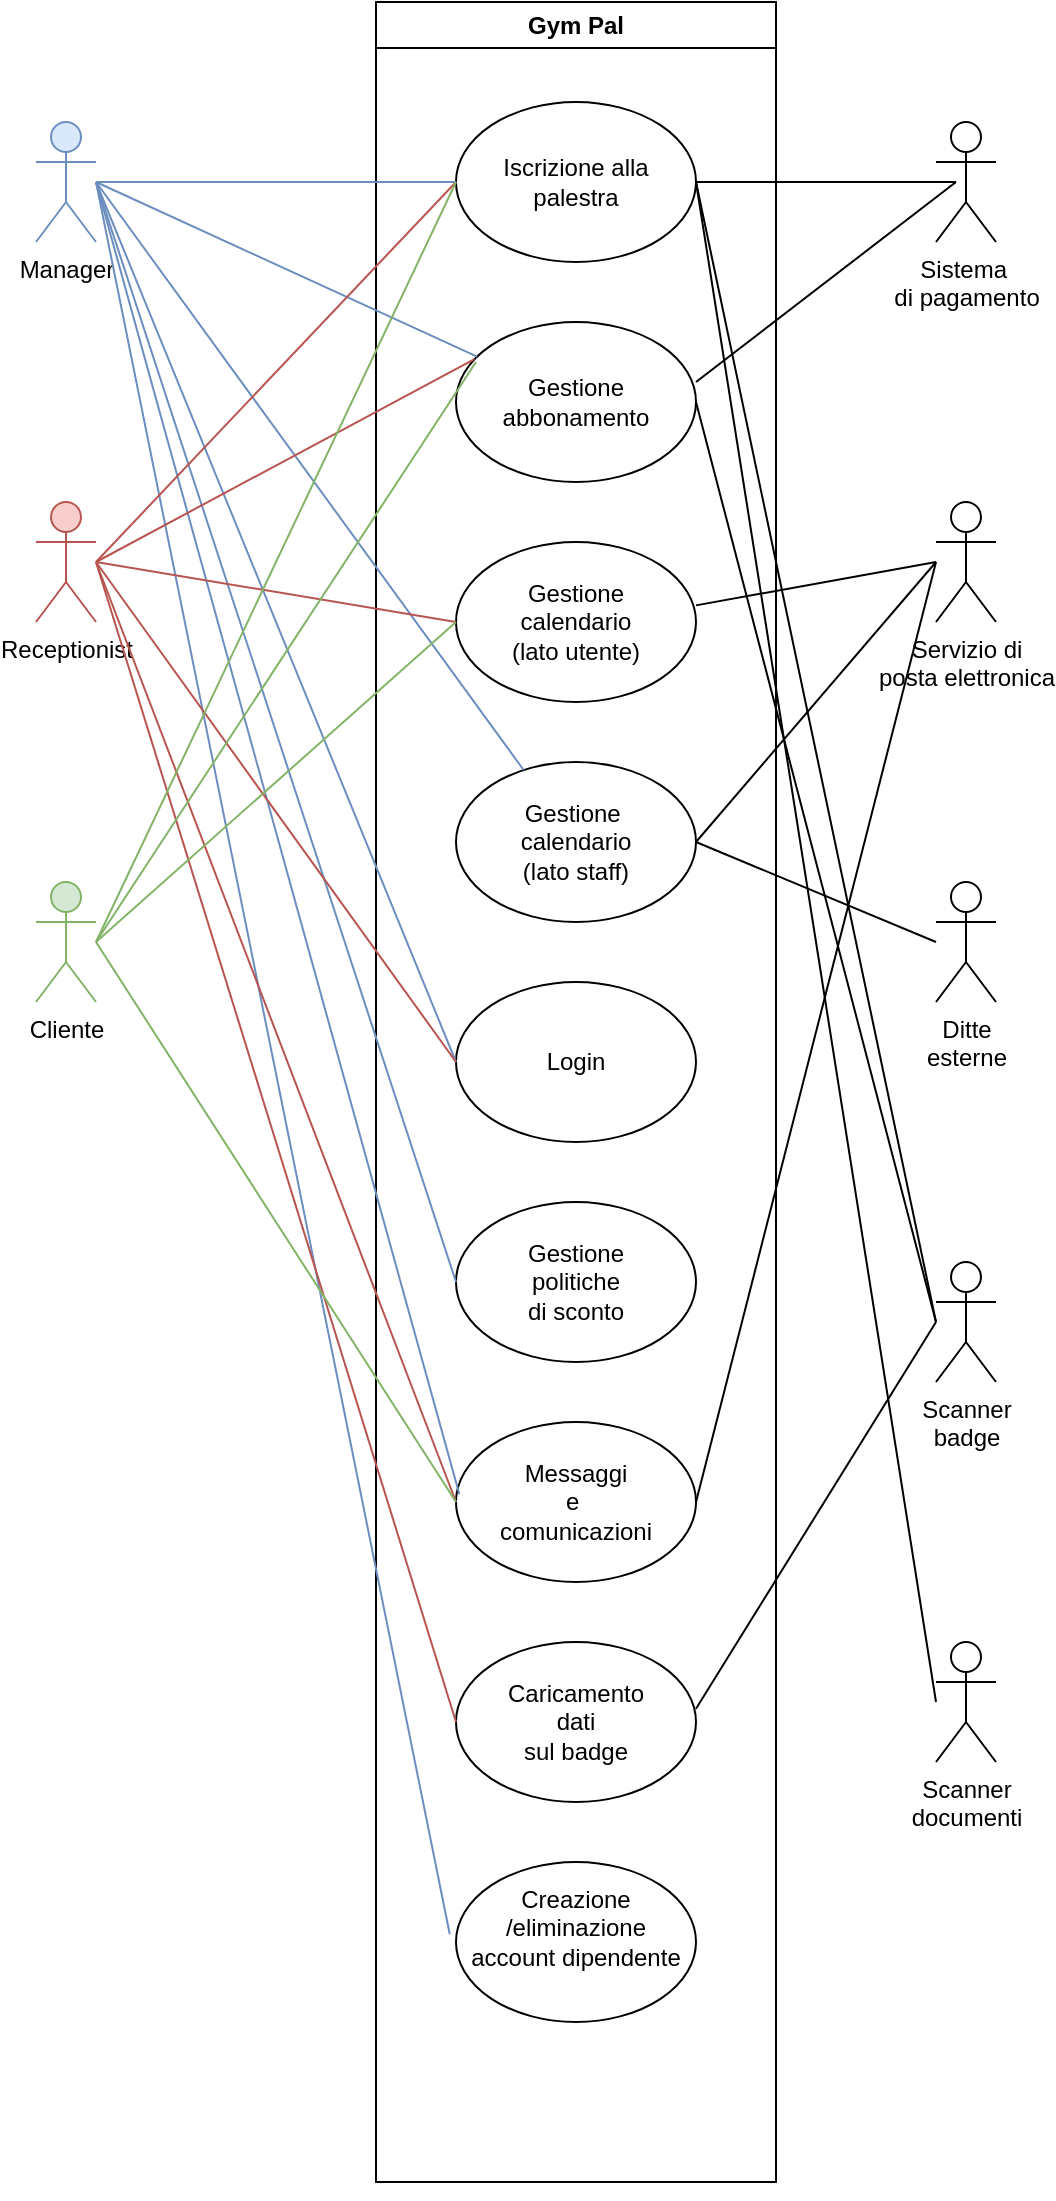 <mxfile version="25.0.1">
  <diagram name="Pagina-1" id="CHOlrwUCr9KOKiElPVrh">
    <mxGraphModel dx="1195" dy="615" grid="1" gridSize="10" guides="1" tooltips="1" connect="1" arrows="1" fold="1" page="1" pageScale="1" pageWidth="827" pageHeight="1169" math="0" shadow="0">
      <root>
        <mxCell id="0" />
        <mxCell id="1" parent="0" />
        <mxCell id="pHPAc5OKhLfIY6LnPX67-1" value="Gym Pal" style="swimlane;whiteSpace=wrap;html=1;fillStyle=auto;fillColor=none;" vertex="1" parent="1">
          <mxGeometry x="310" y="40" width="200" height="1090" as="geometry">
            <mxRectangle x="310" y="40" width="90" height="30" as="alternateBounds" />
          </mxGeometry>
        </mxCell>
        <mxCell id="pHPAc5OKhLfIY6LnPX67-2" value="Iscrizione&amp;nbsp;&lt;span style=&quot;background-color: initial;&quot;&gt;alla&lt;/span&gt;&lt;div&gt;palestra&lt;/div&gt;" style="ellipse;whiteSpace=wrap;html=1;align=center;" vertex="1" parent="pHPAc5OKhLfIY6LnPX67-1">
          <mxGeometry x="40" y="50" width="120" height="80" as="geometry" />
        </mxCell>
        <mxCell id="pHPAc5OKhLfIY6LnPX67-4" value="Gestione&lt;div&gt;calendario&lt;/div&gt;&lt;div&gt;(lato utente)&lt;/div&gt;" style="ellipse;whiteSpace=wrap;html=1;" vertex="1" parent="pHPAc5OKhLfIY6LnPX67-1">
          <mxGeometry x="40" y="270" width="120" height="80" as="geometry" />
        </mxCell>
        <mxCell id="pHPAc5OKhLfIY6LnPX67-5" value="Gestione&amp;nbsp;&lt;div&gt;calendario&lt;/div&gt;&lt;div&gt;(lato staff)&lt;/div&gt;" style="ellipse;whiteSpace=wrap;html=1;" vertex="1" parent="pHPAc5OKhLfIY6LnPX67-1">
          <mxGeometry x="40" y="380" width="120" height="80" as="geometry" />
        </mxCell>
        <mxCell id="pHPAc5OKhLfIY6LnPX67-6" value="Login" style="ellipse;whiteSpace=wrap;html=1;" vertex="1" parent="pHPAc5OKhLfIY6LnPX67-1">
          <mxGeometry x="40" y="490" width="120" height="80" as="geometry" />
        </mxCell>
        <mxCell id="pHPAc5OKhLfIY6LnPX67-7" value="Gestione&lt;div&gt;politiche&lt;/div&gt;&lt;div&gt;di sconto&lt;/div&gt;" style="ellipse;whiteSpace=wrap;html=1;" vertex="1" parent="pHPAc5OKhLfIY6LnPX67-1">
          <mxGeometry x="40" y="600" width="120" height="80" as="geometry" />
        </mxCell>
        <mxCell id="pHPAc5OKhLfIY6LnPX67-8" value="Messaggi&lt;div&gt;e&amp;nbsp;&lt;/div&gt;&lt;div&gt;comunicazioni&lt;/div&gt;" style="ellipse;whiteSpace=wrap;html=1;" vertex="1" parent="pHPAc5OKhLfIY6LnPX67-1">
          <mxGeometry x="40" y="710" width="120" height="80" as="geometry" />
        </mxCell>
        <mxCell id="pHPAc5OKhLfIY6LnPX67-9" value="Caricamento&lt;div&gt;dati&lt;/div&gt;&lt;div&gt;sul badge&lt;/div&gt;" style="ellipse;whiteSpace=wrap;html=1;" vertex="1" parent="pHPAc5OKhLfIY6LnPX67-1">
          <mxGeometry x="40" y="820" width="120" height="80" as="geometry" />
        </mxCell>
        <mxCell id="pHPAc5OKhLfIY6LnPX67-10" value="Creazione&lt;div&gt;/eliminazione&lt;/div&gt;&lt;div&gt;account dipendente&lt;br&gt;&lt;div&gt;&lt;br&gt;&lt;/div&gt;&lt;/div&gt;" style="ellipse;whiteSpace=wrap;html=1;" vertex="1" parent="pHPAc5OKhLfIY6LnPX67-1">
          <mxGeometry x="40" y="930" width="120" height="80" as="geometry" />
        </mxCell>
        <mxCell id="pHPAc5OKhLfIY6LnPX67-11" style="edgeStyle=orthogonalEdgeStyle;rounded=0;orthogonalLoop=1;jettySize=auto;html=1;exitX=0.5;exitY=1;exitDx=0;exitDy=0;" edge="1" parent="1" source="pHPAc5OKhLfIY6LnPX67-1">
          <mxGeometry relative="1" as="geometry">
            <mxPoint x="410" y="1130" as="targetPoint" />
          </mxGeometry>
        </mxCell>
        <mxCell id="pHPAc5OKhLfIY6LnPX67-3" value="&lt;span style=&quot;background-color: initial;&quot;&gt;Gestione&lt;/span&gt;&lt;div&gt;&lt;span style=&quot;background-color: initial;&quot;&gt;abbonamento&lt;/span&gt;&lt;/div&gt;" style="ellipse;whiteSpace=wrap;html=1;" vertex="1" parent="1">
          <mxGeometry x="350" y="200" width="120" height="80" as="geometry" />
        </mxCell>
        <mxCell id="pHPAc5OKhLfIY6LnPX67-12" value="Manager" style="shape=umlActor;verticalLabelPosition=bottom;verticalAlign=top;html=1;outlineConnect=0;fillColor=#dae8fc;strokeColor=#6c8ebf;" vertex="1" parent="1">
          <mxGeometry x="140" y="100" width="30" height="60" as="geometry" />
        </mxCell>
        <mxCell id="pHPAc5OKhLfIY6LnPX67-13" value="Receptionist" style="shape=umlActor;verticalLabelPosition=bottom;verticalAlign=top;html=1;outlineConnect=0;fillColor=#f8cecc;strokeColor=#b85450;" vertex="1" parent="1">
          <mxGeometry x="140" y="290" width="30" height="60" as="geometry" />
        </mxCell>
        <mxCell id="pHPAc5OKhLfIY6LnPX67-14" value="Cliente" style="shape=umlActor;verticalLabelPosition=bottom;verticalAlign=top;html=1;outlineConnect=0;fillColor=#d5e8d4;strokeColor=#82b366;" vertex="1" parent="1">
          <mxGeometry x="140" y="480" width="30" height="60" as="geometry" />
        </mxCell>
        <mxCell id="pHPAc5OKhLfIY6LnPX67-18" value="Sistema&amp;nbsp;&lt;div&gt;di pagamento&lt;/div&gt;" style="shape=umlActor;verticalLabelPosition=bottom;verticalAlign=top;html=1;outlineConnect=0;" vertex="1" parent="1">
          <mxGeometry x="590" y="100" width="30" height="60" as="geometry" />
        </mxCell>
        <mxCell id="pHPAc5OKhLfIY6LnPX67-19" value="Servizio di&lt;div&gt;posta elettronica&lt;/div&gt;" style="shape=umlActor;verticalLabelPosition=bottom;verticalAlign=top;html=1;outlineConnect=0;" vertex="1" parent="1">
          <mxGeometry x="590" y="290" width="30" height="60" as="geometry" />
        </mxCell>
        <mxCell id="pHPAc5OKhLfIY6LnPX67-20" value="Ditte&lt;div&gt;esterne&lt;/div&gt;" style="shape=umlActor;verticalLabelPosition=bottom;verticalAlign=top;html=1;outlineConnect=0;" vertex="1" parent="1">
          <mxGeometry x="590" y="480" width="30" height="60" as="geometry" />
        </mxCell>
        <mxCell id="pHPAc5OKhLfIY6LnPX67-21" value="Scanner&lt;div&gt;badge&lt;/div&gt;" style="shape=umlActor;verticalLabelPosition=bottom;verticalAlign=top;html=1;outlineConnect=0;" vertex="1" parent="1">
          <mxGeometry x="590" y="670" width="30" height="60" as="geometry" />
        </mxCell>
        <mxCell id="pHPAc5OKhLfIY6LnPX67-22" value="Scanner&lt;div&gt;documenti&lt;/div&gt;" style="shape=umlActor;verticalLabelPosition=bottom;verticalAlign=top;html=1;outlineConnect=0;" vertex="1" parent="1">
          <mxGeometry x="590" y="860" width="30" height="60" as="geometry" />
        </mxCell>
        <mxCell id="pHPAc5OKhLfIY6LnPX67-24" value="" style="endArrow=none;html=1;rounded=0;fillColor=#dae8fc;strokeColor=#6c8ebf;" edge="1" parent="1" target="pHPAc5OKhLfIY6LnPX67-5">
          <mxGeometry width="50" height="50" relative="1" as="geometry">
            <mxPoint x="170" y="130" as="sourcePoint" />
            <mxPoint x="220" y="80" as="targetPoint" />
          </mxGeometry>
        </mxCell>
        <mxCell id="pHPAc5OKhLfIY6LnPX67-26" value="" style="endArrow=none;html=1;rounded=0;fillColor=#dae8fc;strokeColor=#6c8ebf;" edge="1" parent="1" target="pHPAc5OKhLfIY6LnPX67-3">
          <mxGeometry width="50" height="50" relative="1" as="geometry">
            <mxPoint x="170" y="130" as="sourcePoint" />
            <mxPoint x="220" y="80" as="targetPoint" />
          </mxGeometry>
        </mxCell>
        <mxCell id="pHPAc5OKhLfIY6LnPX67-27" value="" style="endArrow=none;html=1;rounded=0;entryX=0;entryY=0.5;entryDx=0;entryDy=0;fillColor=#dae8fc;strokeColor=#6c8ebf;" edge="1" parent="1" target="pHPAc5OKhLfIY6LnPX67-6">
          <mxGeometry width="50" height="50" relative="1" as="geometry">
            <mxPoint x="170" y="130" as="sourcePoint" />
            <mxPoint x="340" y="552.069" as="targetPoint" />
          </mxGeometry>
        </mxCell>
        <mxCell id="pHPAc5OKhLfIY6LnPX67-28" value="" style="endArrow=none;html=1;rounded=0;entryX=0;entryY=0.5;entryDx=0;entryDy=0;fillColor=#dae8fc;strokeColor=#6c8ebf;" edge="1" parent="1" target="pHPAc5OKhLfIY6LnPX67-7">
          <mxGeometry width="50" height="50" relative="1" as="geometry">
            <mxPoint x="170" y="130" as="sourcePoint" />
            <mxPoint x="220" y="80" as="targetPoint" />
          </mxGeometry>
        </mxCell>
        <mxCell id="pHPAc5OKhLfIY6LnPX67-29" value="" style="endArrow=none;html=1;rounded=0;entryX=0.014;entryY=0.452;entryDx=0;entryDy=0;entryPerimeter=0;fillColor=#dae8fc;strokeColor=#6c8ebf;" edge="1" parent="1" target="pHPAc5OKhLfIY6LnPX67-8">
          <mxGeometry width="50" height="50" relative="1" as="geometry">
            <mxPoint x="170" y="130" as="sourcePoint" />
            <mxPoint x="220" y="80" as="targetPoint" />
          </mxGeometry>
        </mxCell>
        <mxCell id="pHPAc5OKhLfIY6LnPX67-30" value="" style="endArrow=none;html=1;rounded=0;entryX=-0.026;entryY=0.452;entryDx=0;entryDy=0;entryPerimeter=0;fillColor=#dae8fc;strokeColor=#6c8ebf;" edge="1" parent="1" target="pHPAc5OKhLfIY6LnPX67-10">
          <mxGeometry width="50" height="50" relative="1" as="geometry">
            <mxPoint x="170" y="130" as="sourcePoint" />
            <mxPoint x="220" y="80" as="targetPoint" />
          </mxGeometry>
        </mxCell>
        <mxCell id="pHPAc5OKhLfIY6LnPX67-31" value="" style="endArrow=none;html=1;rounded=0;entryX=0;entryY=0.5;entryDx=0;entryDy=0;fillColor=#f8cecc;strokeColor=#b85450;" edge="1" parent="1" target="pHPAc5OKhLfIY6LnPX67-2">
          <mxGeometry width="50" height="50" relative="1" as="geometry">
            <mxPoint x="170" y="320" as="sourcePoint" />
            <mxPoint x="220" y="270" as="targetPoint" />
          </mxGeometry>
        </mxCell>
        <mxCell id="pHPAc5OKhLfIY6LnPX67-32" value="" style="endArrow=none;html=1;rounded=0;entryX=0.077;entryY=0.232;entryDx=0;entryDy=0;entryPerimeter=0;fillColor=#f8cecc;strokeColor=#b85450;" edge="1" parent="1" target="pHPAc5OKhLfIY6LnPX67-3">
          <mxGeometry width="50" height="50" relative="1" as="geometry">
            <mxPoint x="170" y="320" as="sourcePoint" />
            <mxPoint x="360" y="220" as="targetPoint" />
          </mxGeometry>
        </mxCell>
        <mxCell id="pHPAc5OKhLfIY6LnPX67-34" value="" style="endArrow=none;html=1;rounded=0;entryX=0;entryY=0.5;entryDx=0;entryDy=0;fillColor=#f8cecc;strokeColor=#b85450;" edge="1" parent="1" target="pHPAc5OKhLfIY6LnPX67-6">
          <mxGeometry width="50" height="50" relative="1" as="geometry">
            <mxPoint x="170" y="320" as="sourcePoint" />
            <mxPoint x="220" y="270" as="targetPoint" />
          </mxGeometry>
        </mxCell>
        <mxCell id="pHPAc5OKhLfIY6LnPX67-36" value="" style="endArrow=none;html=1;rounded=0;entryX=0;entryY=0.5;entryDx=0;entryDy=0;fillColor=#f8cecc;strokeColor=#b85450;" edge="1" parent="1" target="pHPAc5OKhLfIY6LnPX67-8">
          <mxGeometry width="50" height="50" relative="1" as="geometry">
            <mxPoint x="170" y="320" as="sourcePoint" />
            <mxPoint x="220" y="270" as="targetPoint" />
          </mxGeometry>
        </mxCell>
        <mxCell id="pHPAc5OKhLfIY6LnPX67-37" value="" style="endArrow=none;html=1;rounded=0;entryX=0;entryY=0.5;entryDx=0;entryDy=0;fillColor=#f8cecc;strokeColor=#b85450;" edge="1" parent="1" target="pHPAc5OKhLfIY6LnPX67-4">
          <mxGeometry width="50" height="50" relative="1" as="geometry">
            <mxPoint x="170" y="320" as="sourcePoint" />
            <mxPoint x="220" y="270" as="targetPoint" />
          </mxGeometry>
        </mxCell>
        <mxCell id="pHPAc5OKhLfIY6LnPX67-38" value="" style="endArrow=none;html=1;rounded=0;entryX=0;entryY=0.5;entryDx=0;entryDy=0;fillColor=#f8cecc;strokeColor=#b85450;" edge="1" parent="1" target="pHPAc5OKhLfIY6LnPX67-9">
          <mxGeometry width="50" height="50" relative="1" as="geometry">
            <mxPoint x="170" y="320" as="sourcePoint" />
            <mxPoint x="220" y="270" as="targetPoint" />
          </mxGeometry>
        </mxCell>
        <mxCell id="pHPAc5OKhLfIY6LnPX67-40" value="" style="endArrow=none;html=1;rounded=0;entryX=0;entryY=0.5;entryDx=0;entryDy=0;fillColor=#dae8fc;strokeColor=#6c8ebf;" edge="1" parent="1" target="pHPAc5OKhLfIY6LnPX67-2">
          <mxGeometry width="50" height="50" relative="1" as="geometry">
            <mxPoint x="170" y="130" as="sourcePoint" />
            <mxPoint x="220" y="80" as="targetPoint" />
          </mxGeometry>
        </mxCell>
        <mxCell id="pHPAc5OKhLfIY6LnPX67-41" value="" style="endArrow=none;html=1;rounded=0;entryX=0;entryY=0.5;entryDx=0;entryDy=0;fillColor=#d5e8d4;strokeColor=#82b366;" edge="1" parent="1" target="pHPAc5OKhLfIY6LnPX67-2">
          <mxGeometry width="50" height="50" relative="1" as="geometry">
            <mxPoint x="170" y="510" as="sourcePoint" />
            <mxPoint x="350" y="110.345" as="targetPoint" />
          </mxGeometry>
        </mxCell>
        <mxCell id="pHPAc5OKhLfIY6LnPX67-42" value="" style="endArrow=none;html=1;rounded=0;fillColor=#d5e8d4;strokeColor=#82b366;" edge="1" parent="1">
          <mxGeometry width="50" height="50" relative="1" as="geometry">
            <mxPoint x="170" y="510" as="sourcePoint" />
            <mxPoint x="360" y="220" as="targetPoint" />
          </mxGeometry>
        </mxCell>
        <mxCell id="pHPAc5OKhLfIY6LnPX67-43" value="" style="endArrow=none;html=1;rounded=0;fillColor=#d5e8d4;strokeColor=#82b366;" edge="1" parent="1">
          <mxGeometry width="50" height="50" relative="1" as="geometry">
            <mxPoint x="170" y="510" as="sourcePoint" />
            <mxPoint x="350" y="350" as="targetPoint" />
          </mxGeometry>
        </mxCell>
        <mxCell id="pHPAc5OKhLfIY6LnPX67-44" value="" style="endArrow=none;html=1;rounded=0;entryX=0;entryY=0.5;entryDx=0;entryDy=0;fillColor=#d5e8d4;strokeColor=#82b366;" edge="1" parent="1" target="pHPAc5OKhLfIY6LnPX67-8">
          <mxGeometry width="50" height="50" relative="1" as="geometry">
            <mxPoint x="170" y="510" as="sourcePoint" />
            <mxPoint x="350" y="795.517" as="targetPoint" />
          </mxGeometry>
        </mxCell>
        <mxCell id="pHPAc5OKhLfIY6LnPX67-45" value="" style="endArrow=none;html=1;rounded=0;exitX=1;exitY=0.5;exitDx=0;exitDy=0;" edge="1" parent="1" source="pHPAc5OKhLfIY6LnPX67-2">
          <mxGeometry width="50" height="50" relative="1" as="geometry">
            <mxPoint x="550" y="180" as="sourcePoint" />
            <mxPoint x="600" y="130" as="targetPoint" />
          </mxGeometry>
        </mxCell>
        <mxCell id="pHPAc5OKhLfIY6LnPX67-46" value="" style="endArrow=none;html=1;rounded=0;" edge="1" parent="1">
          <mxGeometry width="50" height="50" relative="1" as="geometry">
            <mxPoint x="470" y="230" as="sourcePoint" />
            <mxPoint x="600" y="130" as="targetPoint" />
          </mxGeometry>
        </mxCell>
        <mxCell id="pHPAc5OKhLfIY6LnPX67-49" value="" style="endArrow=none;html=1;rounded=0;" edge="1" parent="1">
          <mxGeometry width="50" height="50" relative="1" as="geometry">
            <mxPoint x="470" y="460" as="sourcePoint" />
            <mxPoint x="590" y="320" as="targetPoint" />
          </mxGeometry>
        </mxCell>
        <mxCell id="pHPAc5OKhLfIY6LnPX67-50" value="" style="endArrow=none;html=1;rounded=0;exitX=1;exitY=0.396;exitDx=0;exitDy=0;exitPerimeter=0;" edge="1" parent="1" source="pHPAc5OKhLfIY6LnPX67-4">
          <mxGeometry width="50" height="50" relative="1" as="geometry">
            <mxPoint x="540" y="370" as="sourcePoint" />
            <mxPoint x="590" y="320" as="targetPoint" />
          </mxGeometry>
        </mxCell>
        <mxCell id="pHPAc5OKhLfIY6LnPX67-51" value="" style="endArrow=none;html=1;rounded=0;exitX=1;exitY=0.5;exitDx=0;exitDy=0;" edge="1" parent="1" source="pHPAc5OKhLfIY6LnPX67-8">
          <mxGeometry width="50" height="50" relative="1" as="geometry">
            <mxPoint x="540" y="370" as="sourcePoint" />
            <mxPoint x="590" y="320" as="targetPoint" />
          </mxGeometry>
        </mxCell>
        <mxCell id="pHPAc5OKhLfIY6LnPX67-52" value="" style="endArrow=none;html=1;rounded=0;exitX=1;exitY=0.5;exitDx=0;exitDy=0;" edge="1" parent="1" source="pHPAc5OKhLfIY6LnPX67-5">
          <mxGeometry width="50" height="50" relative="1" as="geometry">
            <mxPoint x="540" y="560" as="sourcePoint" />
            <mxPoint x="590" y="510" as="targetPoint" />
          </mxGeometry>
        </mxCell>
        <mxCell id="pHPAc5OKhLfIY6LnPX67-53" value="" style="endArrow=none;html=1;rounded=0;exitX=1;exitY=0.5;exitDx=0;exitDy=0;" edge="1" parent="1" source="pHPAc5OKhLfIY6LnPX67-2">
          <mxGeometry width="50" height="50" relative="1" as="geometry">
            <mxPoint x="540" y="750" as="sourcePoint" />
            <mxPoint x="590" y="700" as="targetPoint" />
          </mxGeometry>
        </mxCell>
        <mxCell id="pHPAc5OKhLfIY6LnPX67-54" value="" style="endArrow=none;html=1;rounded=0;exitX=1;exitY=0.5;exitDx=0;exitDy=0;" edge="1" parent="1" source="pHPAc5OKhLfIY6LnPX67-3">
          <mxGeometry width="50" height="50" relative="1" as="geometry">
            <mxPoint x="540" y="750" as="sourcePoint" />
            <mxPoint x="590" y="700" as="targetPoint" />
          </mxGeometry>
        </mxCell>
        <mxCell id="pHPAc5OKhLfIY6LnPX67-55" value="" style="endArrow=none;html=1;rounded=0;exitX=1;exitY=0.417;exitDx=0;exitDy=0;exitPerimeter=0;" edge="1" parent="1" source="pHPAc5OKhLfIY6LnPX67-9">
          <mxGeometry width="50" height="50" relative="1" as="geometry">
            <mxPoint x="540" y="750" as="sourcePoint" />
            <mxPoint x="590" y="700" as="targetPoint" />
          </mxGeometry>
        </mxCell>
        <mxCell id="pHPAc5OKhLfIY6LnPX67-56" value="" style="endArrow=none;html=1;rounded=0;exitX=1;exitY=0.5;exitDx=0;exitDy=0;" edge="1" parent="1" source="pHPAc5OKhLfIY6LnPX67-2">
          <mxGeometry width="50" height="50" relative="1" as="geometry">
            <mxPoint x="540" y="940" as="sourcePoint" />
            <mxPoint x="590" y="890" as="targetPoint" />
          </mxGeometry>
        </mxCell>
      </root>
    </mxGraphModel>
  </diagram>
</mxfile>
